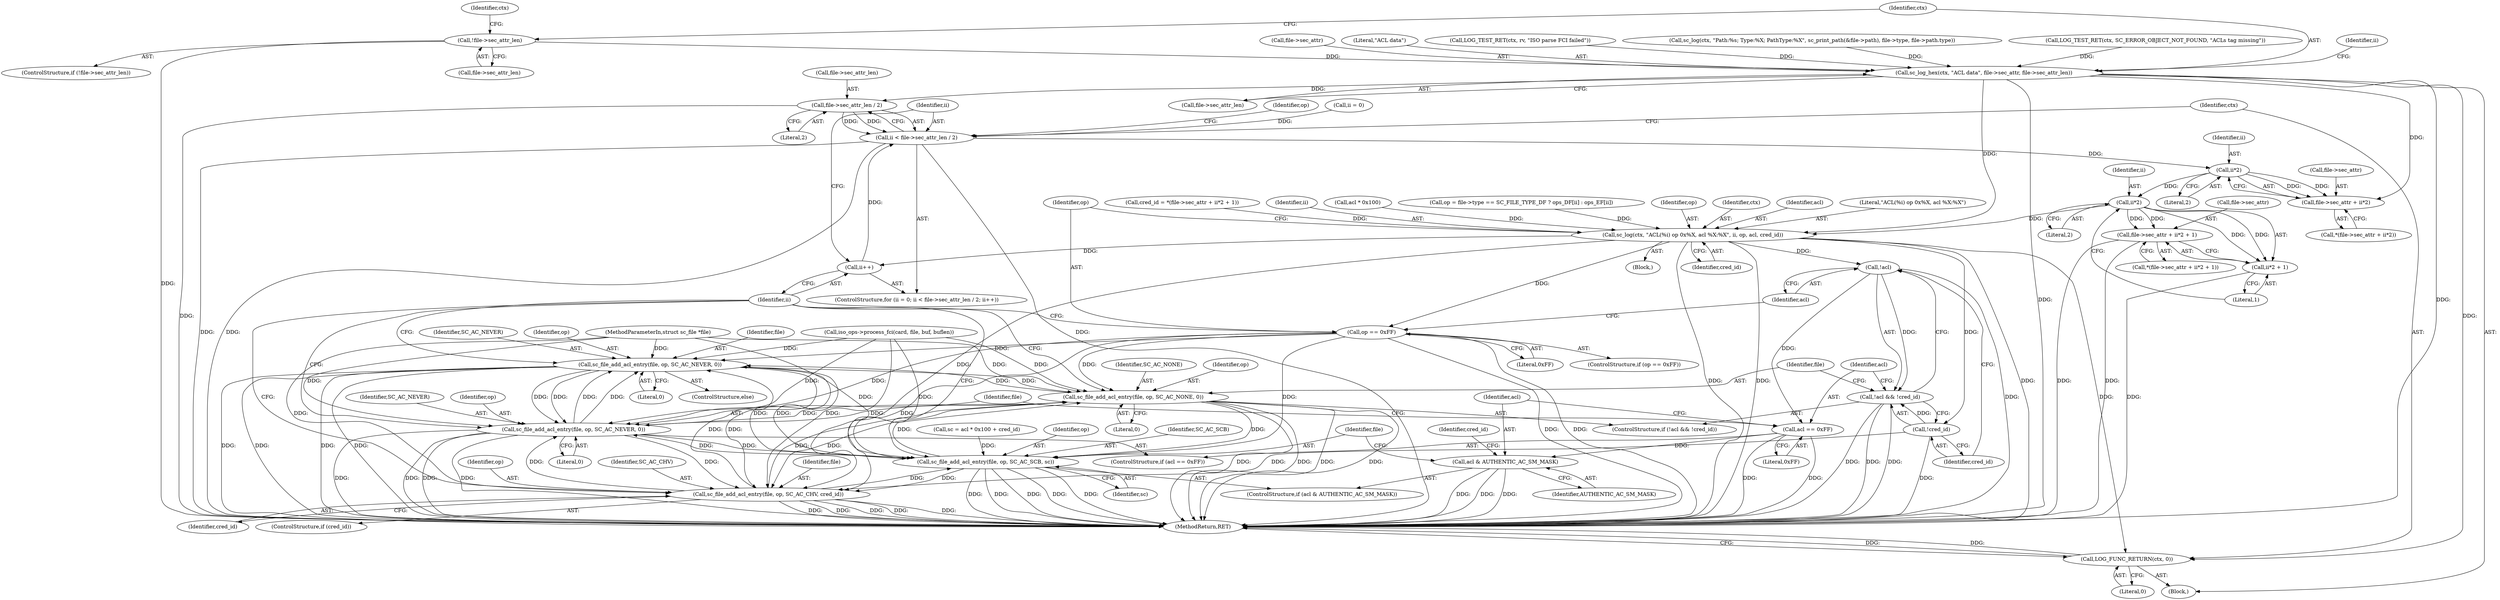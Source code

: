 digraph "1_OpenSC_8fe377e93b4b56060e5bbfb6f3142ceaeca744fa_1@pointer" {
"1000191" [label="(Call,!file->sec_attr_len)"];
"1000243" [label="(Call,sc_log_hex(ctx, \"ACL data\", file->sec_attr, file->sec_attr_len))"];
"1000258" [label="(Call,file->sec_attr_len / 2)"];
"1000256" [label="(Call,ii < file->sec_attr_len / 2)"];
"1000289" [label="(Call,ii*2)"];
"1000285" [label="(Call,file->sec_attr + ii*2)"];
"1000301" [label="(Call,ii*2)"];
"1000296" [label="(Call,file->sec_attr + ii*2 + 1)"];
"1000300" [label="(Call,ii*2 + 1)"];
"1000313" [label="(Call,sc_log(ctx, \"ACL(%i) op 0x%X, acl %X:%X\", ii, op, acl, cred_id))"];
"1000263" [label="(Call,ii++)"];
"1000321" [label="(Call,op == 0xFF)"];
"1000331" [label="(Call,sc_file_add_acl_entry(file, op, SC_AC_NONE, 0))"];
"1000341" [label="(Call,sc_file_add_acl_entry(file, op, SC_AC_NEVER, 0))"];
"1000351" [label="(Call,sc_file_add_acl_entry(file, op, SC_AC_SCB, sc))"];
"1000359" [label="(Call,sc_file_add_acl_entry(file, op, SC_AC_CHV, cred_id))"];
"1000365" [label="(Call,sc_file_add_acl_entry(file, op, SC_AC_NEVER, 0))"];
"1000327" [label="(Call,!acl)"];
"1000326" [label="(Call,!acl && !cred_id)"];
"1000338" [label="(Call,acl == 0xFF)"];
"1000348" [label="(Call,acl & AUTHENTIC_AC_SM_MASK)"];
"1000329" [label="(Call,!cred_id)"];
"1000370" [label="(Call,LOG_FUNC_RETURN(ctx, 0))"];
"1000357" [label="(ControlStructure,if (cred_id))"];
"1000362" [label="(Identifier,SC_AC_CHV)"];
"1000259" [label="(Call,file->sec_attr_len)"];
"1000286" [label="(Call,file->sec_attr)"];
"1000371" [label="(Identifier,ctx)"];
"1000296" [label="(Call,file->sec_attr + ii*2 + 1)"];
"1000331" [label="(Call,sc_file_add_acl_entry(file, op, SC_AC_NONE, 0))"];
"1000358" [label="(Identifier,cred_id)"];
"1000243" [label="(Call,sc_log_hex(ctx, \"ACL data\", file->sec_attr, file->sec_attr_len))"];
"1000367" [label="(Identifier,op)"];
"1000370" [label="(Call,LOG_FUNC_RETURN(ctx, 0))"];
"1000321" [label="(Call,op == 0xFF)"];
"1000317" [label="(Identifier,op)"];
"1000197" [label="(Identifier,ctx)"];
"1000291" [label="(Literal,2)"];
"1000322" [label="(Identifier,op)"];
"1000333" [label="(Identifier,op)"];
"1000102" [label="(MethodParameterIn,struct sc_file *file)"];
"1000262" [label="(Literal,2)"];
"1000344" [label="(Identifier,SC_AC_NEVER)"];
"1000360" [label="(Identifier,file)"];
"1000323" [label="(Literal,0xFF)"];
"1000239" [label="(Call,LOG_TEST_RET(ctx, SC_ERROR_OBJECT_NOT_FOUND, \"ACLs tag missing\"))"];
"1000264" [label="(Identifier,ii)"];
"1000353" [label="(Identifier,op)"];
"1000301" [label="(Call,ii*2)"];
"1000244" [label="(Identifier,ctx)"];
"1000190" [label="(ControlStructure,if (!file->sec_attr_len))"];
"1000350" [label="(Identifier,AUTHENTIC_AC_SM_MASK)"];
"1000191" [label="(Call,!file->sec_attr_len)"];
"1000297" [label="(Call,file->sec_attr)"];
"1000334" [label="(Identifier,SC_AC_NONE)"];
"1000263" [label="(Call,ii++)"];
"1000373" [label="(MethodReturn,RET)"];
"1000285" [label="(Call,file->sec_attr + ii*2)"];
"1000314" [label="(Identifier,ctx)"];
"1000181" [label="(Call,iso_ops->process_fci(card, file, buf, buflen))"];
"1000105" [label="(Block,)"];
"1000343" [label="(Identifier,op)"];
"1000337" [label="(ControlStructure,if (acl == 0xFF))"];
"1000347" [label="(ControlStructure,if (acl & AUTHENTIC_AC_SM_MASK))"];
"1000339" [label="(Identifier,acl)"];
"1000284" [label="(Call,*(file->sec_attr + ii*2))"];
"1000345" [label="(Literal,0)"];
"1000253" [label="(Call,ii = 0)"];
"1000349" [label="(Identifier,acl)"];
"1000355" [label="(Identifier,sc)"];
"1000304" [label="(Literal,1)"];
"1000335" [label="(Literal,0)"];
"1000327" [label="(Call,!acl)"];
"1000257" [label="(Identifier,ii)"];
"1000366" [label="(Identifier,file)"];
"1000313" [label="(Call,sc_log(ctx, \"ACL(%i) op 0x%X, acl %X:%X\", ii, op, acl, cred_id))"];
"1000318" [label="(Identifier,acl)"];
"1000332" [label="(Identifier,file)"];
"1000340" [label="(Literal,0xFF)"];
"1000364" [label="(ControlStructure,else)"];
"1000365" [label="(Call,sc_file_add_acl_entry(file, op, SC_AC_NEVER, 0))"];
"1000329" [label="(Call,!cred_id)"];
"1000256" [label="(Call,ii < file->sec_attr_len / 2)"];
"1000330" [label="(Identifier,cred_id)"];
"1000303" [label="(Literal,2)"];
"1000351" [label="(Call,sc_file_add_acl_entry(file, op, SC_AC_SCB, sc))"];
"1000320" [label="(ControlStructure,if (op == 0xFF))"];
"1000254" [label="(Identifier,ii)"];
"1000249" [label="(Call,file->sec_attr_len)"];
"1000325" [label="(ControlStructure,if (!acl && !cred_id))"];
"1000315" [label="(Literal,\"ACL(%i) op 0x%X, acl %X:%X\")"];
"1000293" [label="(Call,cred_id = *(file->sec_attr + ii*2 + 1))"];
"1000316" [label="(Identifier,ii)"];
"1000361" [label="(Identifier,op)"];
"1000246" [label="(Call,file->sec_attr)"];
"1000372" [label="(Literal,0)"];
"1000245" [label="(Literal,\"ACL data\")"];
"1000302" [label="(Identifier,ii)"];
"1000300" [label="(Call,ii*2 + 1)"];
"1000363" [label="(Identifier,cred_id)"];
"1000326" [label="(Call,!acl && !cred_id)"];
"1000289" [label="(Call,ii*2)"];
"1000354" [label="(Identifier,SC_AC_SCB)"];
"1000309" [label="(Call,acl * 0x100)"];
"1000186" [label="(Call,LOG_TEST_RET(ctx, rv, \"ISO parse FCI failed\"))"];
"1000290" [label="(Identifier,ii)"];
"1000192" [label="(Call,file->sec_attr_len)"];
"1000201" [label="(Call,sc_log(ctx, \"Path:%s; Type:%X; PathType:%X\", sc_print_path(&file->path), file->type, file->path.type))"];
"1000328" [label="(Identifier,acl)"];
"1000338" [label="(Call,acl == 0xFF)"];
"1000319" [label="(Identifier,cred_id)"];
"1000267" [label="(Call,op = file->type == SC_FILE_TYPE_DF ? ops_DF[ii] : ops_EF[ii])"];
"1000341" [label="(Call,sc_file_add_acl_entry(file, op, SC_AC_NEVER, 0))"];
"1000252" [label="(ControlStructure,for (ii = 0; ii < file->sec_attr_len / 2; ii++))"];
"1000352" [label="(Identifier,file)"];
"1000295" [label="(Call,*(file->sec_attr + ii*2 + 1))"];
"1000348" [label="(Call,acl & AUTHENTIC_AC_SM_MASK)"];
"1000359" [label="(Call,sc_file_add_acl_entry(file, op, SC_AC_CHV, cred_id))"];
"1000342" [label="(Identifier,file)"];
"1000268" [label="(Identifier,op)"];
"1000306" [label="(Call,sc = acl * 0x100 + cred_id)"];
"1000369" [label="(Literal,0)"];
"1000265" [label="(Block,)"];
"1000258" [label="(Call,file->sec_attr_len / 2)"];
"1000368" [label="(Identifier,SC_AC_NEVER)"];
"1000191" -> "1000190"  [label="AST: "];
"1000191" -> "1000192"  [label="CFG: "];
"1000192" -> "1000191"  [label="AST: "];
"1000197" -> "1000191"  [label="CFG: "];
"1000244" -> "1000191"  [label="CFG: "];
"1000191" -> "1000373"  [label="DDG: "];
"1000191" -> "1000243"  [label="DDG: "];
"1000243" -> "1000105"  [label="AST: "];
"1000243" -> "1000249"  [label="CFG: "];
"1000244" -> "1000243"  [label="AST: "];
"1000245" -> "1000243"  [label="AST: "];
"1000246" -> "1000243"  [label="AST: "];
"1000249" -> "1000243"  [label="AST: "];
"1000254" -> "1000243"  [label="CFG: "];
"1000243" -> "1000373"  [label="DDG: "];
"1000243" -> "1000373"  [label="DDG: "];
"1000186" -> "1000243"  [label="DDG: "];
"1000239" -> "1000243"  [label="DDG: "];
"1000201" -> "1000243"  [label="DDG: "];
"1000243" -> "1000258"  [label="DDG: "];
"1000243" -> "1000285"  [label="DDG: "];
"1000243" -> "1000313"  [label="DDG: "];
"1000243" -> "1000370"  [label="DDG: "];
"1000258" -> "1000256"  [label="AST: "];
"1000258" -> "1000262"  [label="CFG: "];
"1000259" -> "1000258"  [label="AST: "];
"1000262" -> "1000258"  [label="AST: "];
"1000256" -> "1000258"  [label="CFG: "];
"1000258" -> "1000373"  [label="DDG: "];
"1000258" -> "1000256"  [label="DDG: "];
"1000258" -> "1000256"  [label="DDG: "];
"1000256" -> "1000252"  [label="AST: "];
"1000257" -> "1000256"  [label="AST: "];
"1000268" -> "1000256"  [label="CFG: "];
"1000371" -> "1000256"  [label="CFG: "];
"1000256" -> "1000373"  [label="DDG: "];
"1000256" -> "1000373"  [label="DDG: "];
"1000256" -> "1000373"  [label="DDG: "];
"1000253" -> "1000256"  [label="DDG: "];
"1000263" -> "1000256"  [label="DDG: "];
"1000256" -> "1000289"  [label="DDG: "];
"1000289" -> "1000285"  [label="AST: "];
"1000289" -> "1000291"  [label="CFG: "];
"1000290" -> "1000289"  [label="AST: "];
"1000291" -> "1000289"  [label="AST: "];
"1000285" -> "1000289"  [label="CFG: "];
"1000289" -> "1000285"  [label="DDG: "];
"1000289" -> "1000285"  [label="DDG: "];
"1000289" -> "1000301"  [label="DDG: "];
"1000285" -> "1000284"  [label="AST: "];
"1000286" -> "1000285"  [label="AST: "];
"1000284" -> "1000285"  [label="CFG: "];
"1000301" -> "1000300"  [label="AST: "];
"1000301" -> "1000303"  [label="CFG: "];
"1000302" -> "1000301"  [label="AST: "];
"1000303" -> "1000301"  [label="AST: "];
"1000304" -> "1000301"  [label="CFG: "];
"1000301" -> "1000296"  [label="DDG: "];
"1000301" -> "1000296"  [label="DDG: "];
"1000301" -> "1000300"  [label="DDG: "];
"1000301" -> "1000300"  [label="DDG: "];
"1000301" -> "1000313"  [label="DDG: "];
"1000296" -> "1000295"  [label="AST: "];
"1000296" -> "1000300"  [label="CFG: "];
"1000297" -> "1000296"  [label="AST: "];
"1000300" -> "1000296"  [label="AST: "];
"1000295" -> "1000296"  [label="CFG: "];
"1000296" -> "1000373"  [label="DDG: "];
"1000296" -> "1000373"  [label="DDG: "];
"1000300" -> "1000304"  [label="CFG: "];
"1000304" -> "1000300"  [label="AST: "];
"1000300" -> "1000373"  [label="DDG: "];
"1000313" -> "1000265"  [label="AST: "];
"1000313" -> "1000319"  [label="CFG: "];
"1000314" -> "1000313"  [label="AST: "];
"1000315" -> "1000313"  [label="AST: "];
"1000316" -> "1000313"  [label="AST: "];
"1000317" -> "1000313"  [label="AST: "];
"1000318" -> "1000313"  [label="AST: "];
"1000319" -> "1000313"  [label="AST: "];
"1000322" -> "1000313"  [label="CFG: "];
"1000313" -> "1000373"  [label="DDG: "];
"1000313" -> "1000373"  [label="DDG: "];
"1000313" -> "1000373"  [label="DDG: "];
"1000313" -> "1000263"  [label="DDG: "];
"1000267" -> "1000313"  [label="DDG: "];
"1000309" -> "1000313"  [label="DDG: "];
"1000293" -> "1000313"  [label="DDG: "];
"1000313" -> "1000321"  [label="DDG: "];
"1000313" -> "1000327"  [label="DDG: "];
"1000313" -> "1000329"  [label="DDG: "];
"1000313" -> "1000359"  [label="DDG: "];
"1000313" -> "1000370"  [label="DDG: "];
"1000263" -> "1000252"  [label="AST: "];
"1000263" -> "1000264"  [label="CFG: "];
"1000264" -> "1000263"  [label="AST: "];
"1000257" -> "1000263"  [label="CFG: "];
"1000321" -> "1000320"  [label="AST: "];
"1000321" -> "1000323"  [label="CFG: "];
"1000322" -> "1000321"  [label="AST: "];
"1000323" -> "1000321"  [label="AST: "];
"1000328" -> "1000321"  [label="CFG: "];
"1000264" -> "1000321"  [label="CFG: "];
"1000321" -> "1000373"  [label="DDG: "];
"1000321" -> "1000373"  [label="DDG: "];
"1000321" -> "1000331"  [label="DDG: "];
"1000321" -> "1000341"  [label="DDG: "];
"1000321" -> "1000351"  [label="DDG: "];
"1000321" -> "1000359"  [label="DDG: "];
"1000321" -> "1000365"  [label="DDG: "];
"1000331" -> "1000325"  [label="AST: "];
"1000331" -> "1000335"  [label="CFG: "];
"1000332" -> "1000331"  [label="AST: "];
"1000333" -> "1000331"  [label="AST: "];
"1000334" -> "1000331"  [label="AST: "];
"1000335" -> "1000331"  [label="AST: "];
"1000264" -> "1000331"  [label="CFG: "];
"1000331" -> "1000373"  [label="DDG: "];
"1000331" -> "1000373"  [label="DDG: "];
"1000331" -> "1000373"  [label="DDG: "];
"1000331" -> "1000373"  [label="DDG: "];
"1000341" -> "1000331"  [label="DDG: "];
"1000359" -> "1000331"  [label="DDG: "];
"1000351" -> "1000331"  [label="DDG: "];
"1000181" -> "1000331"  [label="DDG: "];
"1000365" -> "1000331"  [label="DDG: "];
"1000102" -> "1000331"  [label="DDG: "];
"1000331" -> "1000341"  [label="DDG: "];
"1000331" -> "1000351"  [label="DDG: "];
"1000331" -> "1000359"  [label="DDG: "];
"1000331" -> "1000365"  [label="DDG: "];
"1000341" -> "1000337"  [label="AST: "];
"1000341" -> "1000345"  [label="CFG: "];
"1000342" -> "1000341"  [label="AST: "];
"1000343" -> "1000341"  [label="AST: "];
"1000344" -> "1000341"  [label="AST: "];
"1000345" -> "1000341"  [label="AST: "];
"1000264" -> "1000341"  [label="CFG: "];
"1000341" -> "1000373"  [label="DDG: "];
"1000341" -> "1000373"  [label="DDG: "];
"1000341" -> "1000373"  [label="DDG: "];
"1000341" -> "1000373"  [label="DDG: "];
"1000359" -> "1000341"  [label="DDG: "];
"1000351" -> "1000341"  [label="DDG: "];
"1000181" -> "1000341"  [label="DDG: "];
"1000365" -> "1000341"  [label="DDG: "];
"1000365" -> "1000341"  [label="DDG: "];
"1000102" -> "1000341"  [label="DDG: "];
"1000341" -> "1000351"  [label="DDG: "];
"1000341" -> "1000359"  [label="DDG: "];
"1000341" -> "1000365"  [label="DDG: "];
"1000341" -> "1000365"  [label="DDG: "];
"1000351" -> "1000347"  [label="AST: "];
"1000351" -> "1000355"  [label="CFG: "];
"1000352" -> "1000351"  [label="AST: "];
"1000353" -> "1000351"  [label="AST: "];
"1000354" -> "1000351"  [label="AST: "];
"1000355" -> "1000351"  [label="AST: "];
"1000264" -> "1000351"  [label="CFG: "];
"1000351" -> "1000373"  [label="DDG: "];
"1000351" -> "1000373"  [label="DDG: "];
"1000351" -> "1000373"  [label="DDG: "];
"1000351" -> "1000373"  [label="DDG: "];
"1000351" -> "1000373"  [label="DDG: "];
"1000359" -> "1000351"  [label="DDG: "];
"1000181" -> "1000351"  [label="DDG: "];
"1000365" -> "1000351"  [label="DDG: "];
"1000102" -> "1000351"  [label="DDG: "];
"1000306" -> "1000351"  [label="DDG: "];
"1000351" -> "1000359"  [label="DDG: "];
"1000351" -> "1000365"  [label="DDG: "];
"1000359" -> "1000357"  [label="AST: "];
"1000359" -> "1000363"  [label="CFG: "];
"1000360" -> "1000359"  [label="AST: "];
"1000361" -> "1000359"  [label="AST: "];
"1000362" -> "1000359"  [label="AST: "];
"1000363" -> "1000359"  [label="AST: "];
"1000264" -> "1000359"  [label="CFG: "];
"1000359" -> "1000373"  [label="DDG: "];
"1000359" -> "1000373"  [label="DDG: "];
"1000359" -> "1000373"  [label="DDG: "];
"1000359" -> "1000373"  [label="DDG: "];
"1000359" -> "1000373"  [label="DDG: "];
"1000181" -> "1000359"  [label="DDG: "];
"1000365" -> "1000359"  [label="DDG: "];
"1000102" -> "1000359"  [label="DDG: "];
"1000329" -> "1000359"  [label="DDG: "];
"1000359" -> "1000365"  [label="DDG: "];
"1000365" -> "1000364"  [label="AST: "];
"1000365" -> "1000369"  [label="CFG: "];
"1000366" -> "1000365"  [label="AST: "];
"1000367" -> "1000365"  [label="AST: "];
"1000368" -> "1000365"  [label="AST: "];
"1000369" -> "1000365"  [label="AST: "];
"1000264" -> "1000365"  [label="CFG: "];
"1000365" -> "1000373"  [label="DDG: "];
"1000365" -> "1000373"  [label="DDG: "];
"1000365" -> "1000373"  [label="DDG: "];
"1000365" -> "1000373"  [label="DDG: "];
"1000181" -> "1000365"  [label="DDG: "];
"1000102" -> "1000365"  [label="DDG: "];
"1000327" -> "1000326"  [label="AST: "];
"1000327" -> "1000328"  [label="CFG: "];
"1000328" -> "1000327"  [label="AST: "];
"1000330" -> "1000327"  [label="CFG: "];
"1000326" -> "1000327"  [label="CFG: "];
"1000327" -> "1000373"  [label="DDG: "];
"1000327" -> "1000326"  [label="DDG: "];
"1000327" -> "1000338"  [label="DDG: "];
"1000326" -> "1000325"  [label="AST: "];
"1000326" -> "1000329"  [label="CFG: "];
"1000329" -> "1000326"  [label="AST: "];
"1000332" -> "1000326"  [label="CFG: "];
"1000339" -> "1000326"  [label="CFG: "];
"1000326" -> "1000373"  [label="DDG: "];
"1000326" -> "1000373"  [label="DDG: "];
"1000326" -> "1000373"  [label="DDG: "];
"1000329" -> "1000326"  [label="DDG: "];
"1000338" -> "1000337"  [label="AST: "];
"1000338" -> "1000340"  [label="CFG: "];
"1000339" -> "1000338"  [label="AST: "];
"1000340" -> "1000338"  [label="AST: "];
"1000342" -> "1000338"  [label="CFG: "];
"1000349" -> "1000338"  [label="CFG: "];
"1000338" -> "1000373"  [label="DDG: "];
"1000338" -> "1000373"  [label="DDG: "];
"1000338" -> "1000348"  [label="DDG: "];
"1000348" -> "1000347"  [label="AST: "];
"1000348" -> "1000350"  [label="CFG: "];
"1000349" -> "1000348"  [label="AST: "];
"1000350" -> "1000348"  [label="AST: "];
"1000352" -> "1000348"  [label="CFG: "];
"1000358" -> "1000348"  [label="CFG: "];
"1000348" -> "1000373"  [label="DDG: "];
"1000348" -> "1000373"  [label="DDG: "];
"1000348" -> "1000373"  [label="DDG: "];
"1000329" -> "1000330"  [label="CFG: "];
"1000330" -> "1000329"  [label="AST: "];
"1000329" -> "1000373"  [label="DDG: "];
"1000370" -> "1000105"  [label="AST: "];
"1000370" -> "1000372"  [label="CFG: "];
"1000371" -> "1000370"  [label="AST: "];
"1000372" -> "1000370"  [label="AST: "];
"1000373" -> "1000370"  [label="CFG: "];
"1000370" -> "1000373"  [label="DDG: "];
"1000370" -> "1000373"  [label="DDG: "];
}
